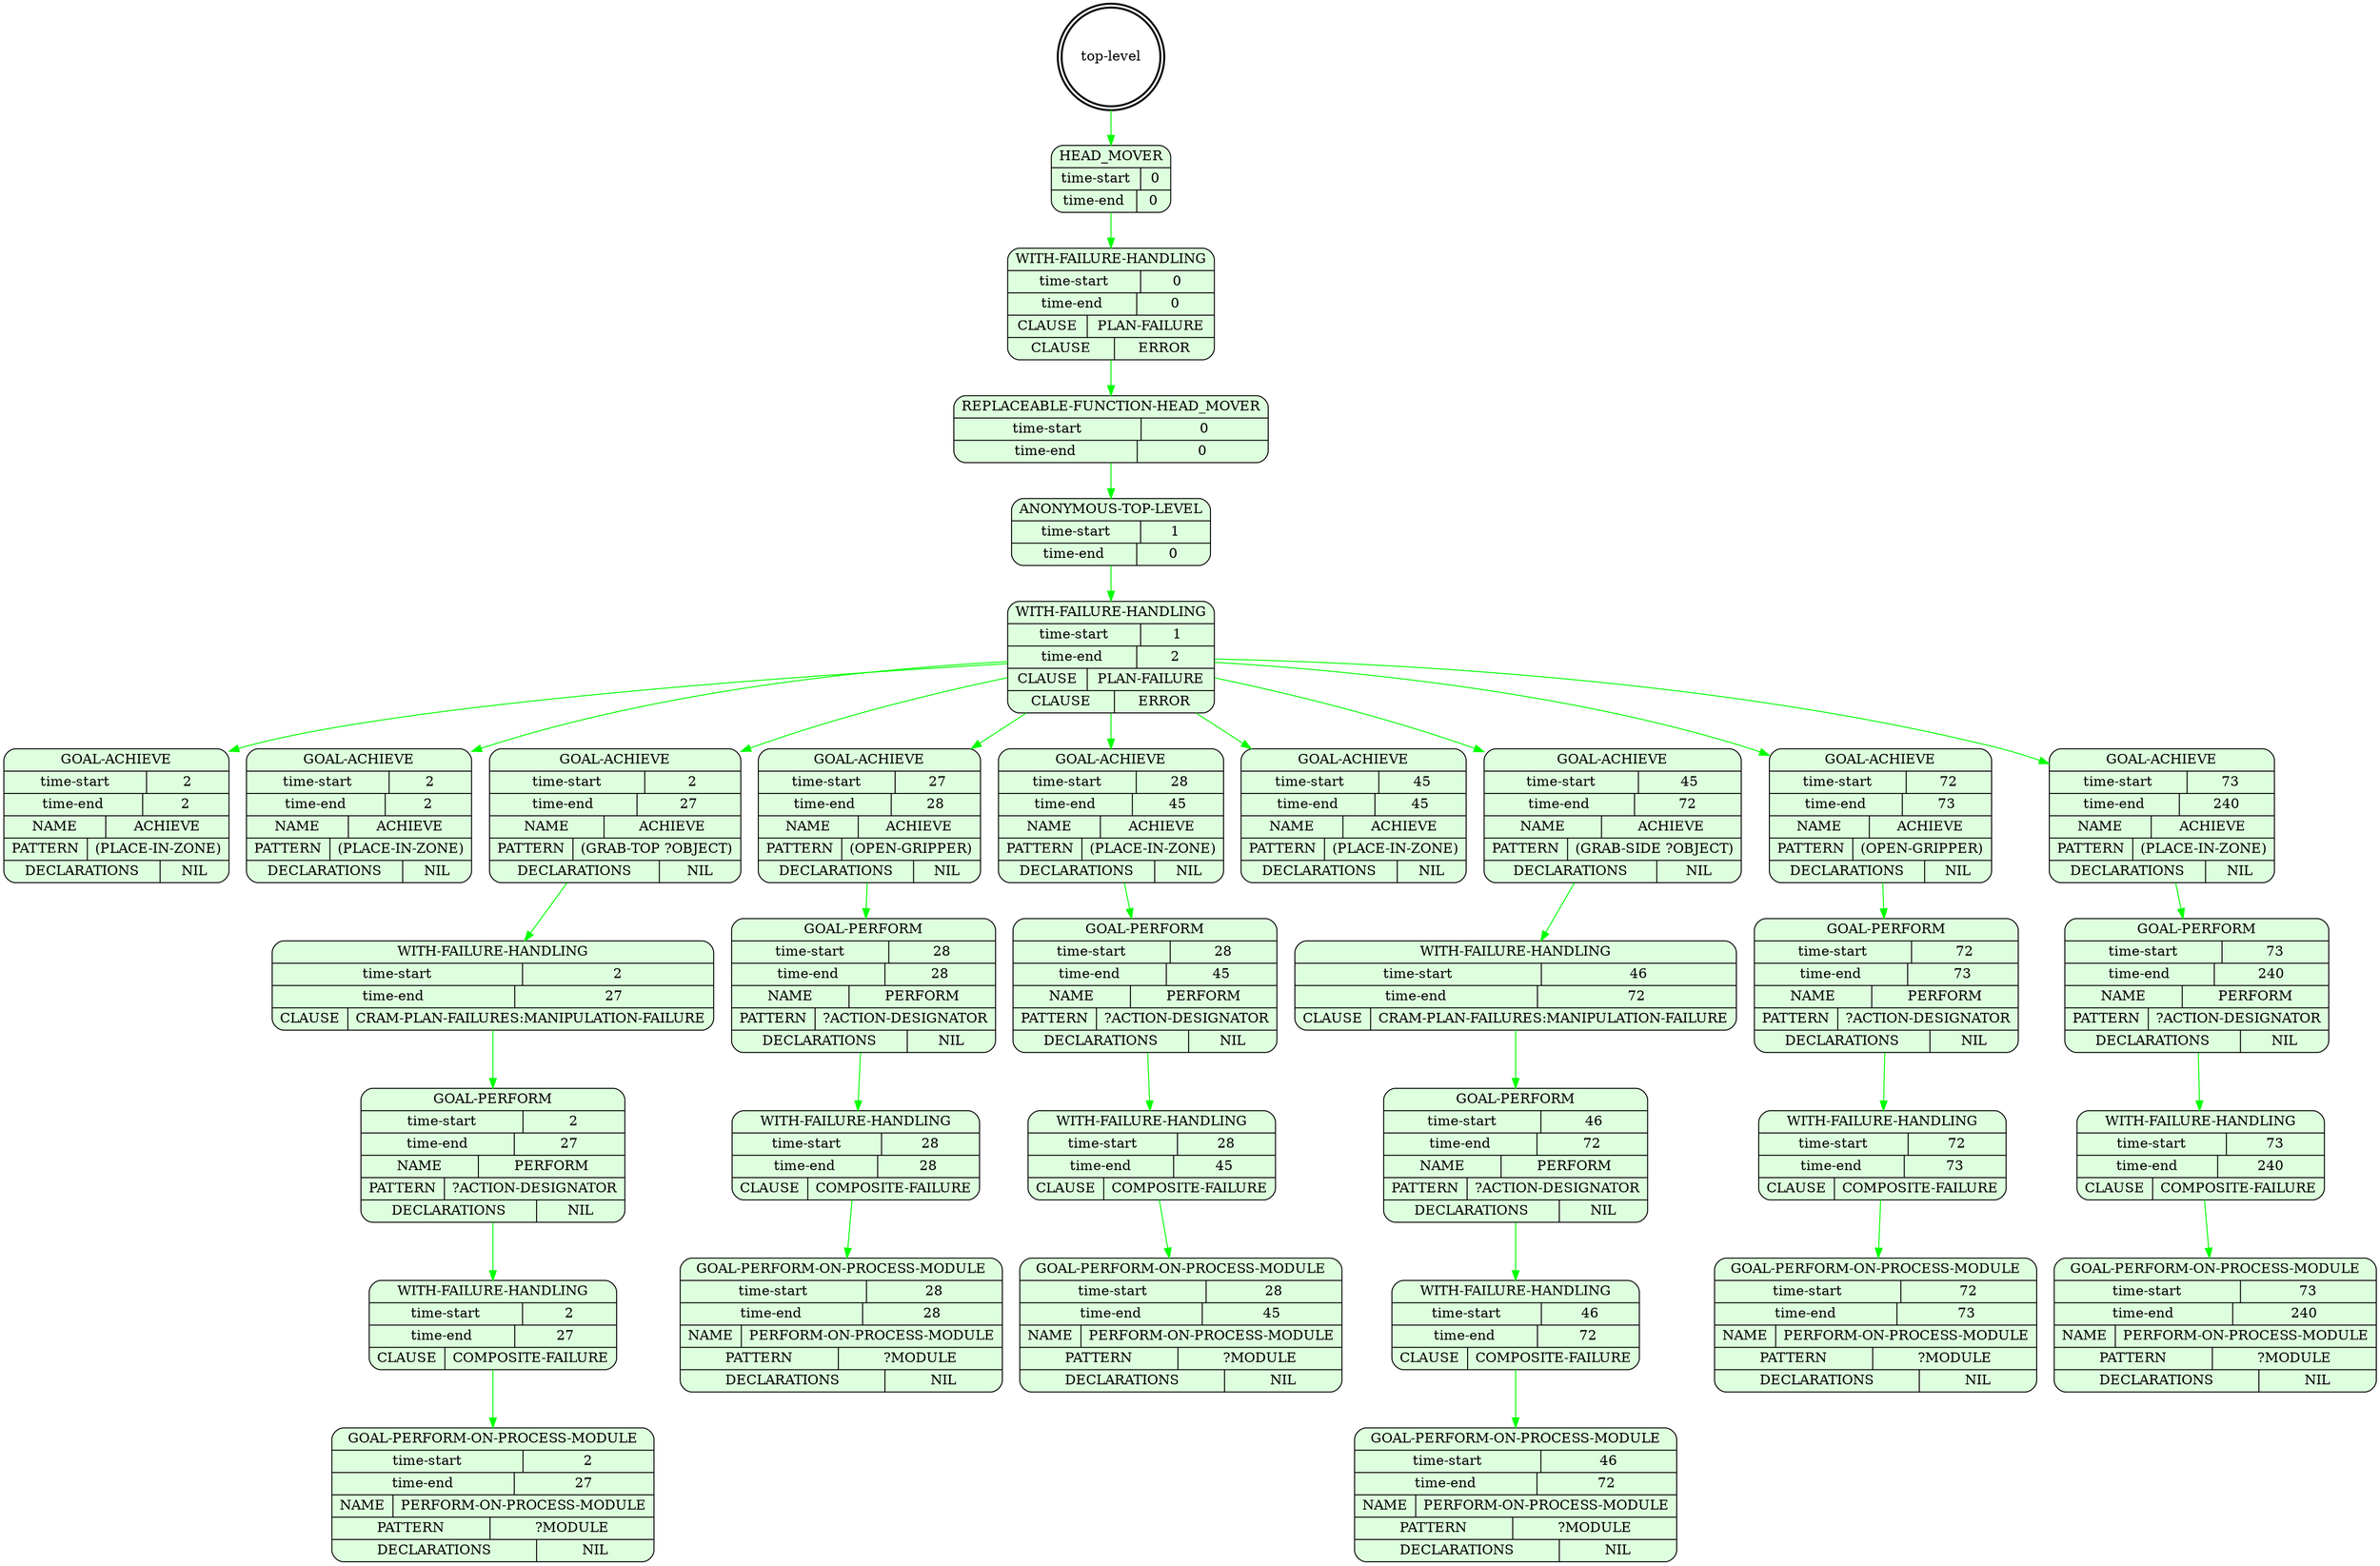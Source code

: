 digraph plangraph_9SmggH7CAZSLCweo {
  node_3WaSgEdDyQUcptvV [shape=doublecircle, style=bold, label="top-level"];

  node_MlpDkz5Dmwhx2Lxi [shape=Mrecord, style=filled, fillcolor="#ddffdd", label="{HEAD_MOVER|{time-start | 0}|{time-end | 0}}"];
  edge [color="green", label=""];
  node_3WaSgEdDyQUcptvV -> node_MlpDkz5Dmwhx2Lxi;

  node_9bw29bvv9FcM0GBr [shape=Mrecord, style=filled, fillcolor="#ddffdd", label="{WITH-FAILURE-HANDLING|{time-start | 0}|{time-end | 0}|{CLAUSE | PLAN-FAILURE}|{CLAUSE | ERROR}}"];
  edge [color="green", label=""];
  node_MlpDkz5Dmwhx2Lxi -> node_9bw29bvv9FcM0GBr;

  node_tr3b5Z09BVnEp6Fq [shape=Mrecord, style=filled, fillcolor="#ddffdd", label="{REPLACEABLE-FUNCTION-HEAD_MOVER|{time-start | 0}|{time-end | 0}}"];
  edge [color="green", label=""];
  node_9bw29bvv9FcM0GBr -> node_tr3b5Z09BVnEp6Fq;

  node_dtIVJSJ02TDzYYBO [shape=Mrecord, style=filled, fillcolor="#ddffdd", label="{ANONYMOUS-TOP-LEVEL|{time-start | 1}|{time-end | 0}}"];
  edge [color="green", label=""];
  node_tr3b5Z09BVnEp6Fq -> node_dtIVJSJ02TDzYYBO;

  node_bXCbU3thNbvPtwn5 [shape=Mrecord, style=filled, fillcolor="#ddffdd", label="{WITH-FAILURE-HANDLING|{time-start | 1}|{time-end | 2}|{CLAUSE | PLAN-FAILURE}|{CLAUSE | ERROR}}"];
  edge [color="green", label=""];
  node_dtIVJSJ02TDzYYBO -> node_bXCbU3thNbvPtwn5;

  node_aKRMrV7fR2YCxQ1I [shape=Mrecord, style=filled, fillcolor="#ddffdd", label="{GOAL-ACHIEVE|{time-start | 2}|{time-end | 2}|{NAME | ACHIEVE}|{PATTERN | (PLACE-IN-ZONE)}|{DECLARATIONS | NIL}}"];
  edge [color="green", label=""];
  node_bXCbU3thNbvPtwn5 -> node_aKRMrV7fR2YCxQ1I;

  node_4BQkAAecRA5be66Z [shape=Mrecord, style=filled, fillcolor="#ddffdd", label="{GOAL-ACHIEVE|{time-start | 2}|{time-end | 2}|{NAME | ACHIEVE}|{PATTERN | (PLACE-IN-ZONE)}|{DECLARATIONS | NIL}}"];
  edge [color="green", label=""];
  node_bXCbU3thNbvPtwn5 -> node_4BQkAAecRA5be66Z;

  node_CnrJPgWxQPFNsqbO [shape=Mrecord, style=filled, fillcolor="#ddffdd", label="{GOAL-ACHIEVE|{time-start | 2}|{time-end | 27}|{NAME | ACHIEVE}|{PATTERN | (GRAB-TOP ?OBJECT)}|{DECLARATIONS | NIL}}"];
  edge [color="green", label=""];
  node_bXCbU3thNbvPtwn5 -> node_CnrJPgWxQPFNsqbO;

  node_NWzaOd9Ywss3NBuo [shape=Mrecord, style=filled, fillcolor="#ddffdd", label="{WITH-FAILURE-HANDLING|{time-start | 2}|{time-end | 27}|{CLAUSE | CRAM-PLAN-FAILURES:MANIPULATION-FAILURE}}"];
  edge [color="green", label=""];
  node_CnrJPgWxQPFNsqbO -> node_NWzaOd9Ywss3NBuo;

  node_Gkd7EZSSciM5Z4aR [shape=Mrecord, style=filled, fillcolor="#ddffdd", label="{GOAL-PERFORM|{time-start | 2}|{time-end | 27}|{NAME | PERFORM}|{PATTERN | ?ACTION-DESIGNATOR}|{DECLARATIONS | NIL}}"];
  edge [color="green", label=""];
  node_NWzaOd9Ywss3NBuo -> node_Gkd7EZSSciM5Z4aR;

  node_8ZudoVmuTLeY7dIg [shape=Mrecord, style=filled, fillcolor="#ddffdd", label="{WITH-FAILURE-HANDLING|{time-start | 2}|{time-end | 27}|{CLAUSE | COMPOSITE-FAILURE}}"];
  edge [color="green", label=""];
  node_Gkd7EZSSciM5Z4aR -> node_8ZudoVmuTLeY7dIg;

  node_0s0N9vRJodn7rXvm [shape=Mrecord, style=filled, fillcolor="#ddffdd", label="{GOAL-PERFORM-ON-PROCESS-MODULE|{time-start | 2}|{time-end | 27}|{NAME | PERFORM-ON-PROCESS-MODULE}|{PATTERN | ?MODULE}|{DECLARATIONS | NIL}}"];
  edge [color="green", label=""];
  node_8ZudoVmuTLeY7dIg -> node_0s0N9vRJodn7rXvm;

  node_jihxnwkzmdtmxm09 [shape=Mrecord, style=filled, fillcolor="#ddffdd", label="{GOAL-ACHIEVE|{time-start | 27}|{time-end | 28}|{NAME | ACHIEVE}|{PATTERN | (OPEN-GRIPPER)}|{DECLARATIONS | NIL}}"];
  edge [color="green", label=""];
  node_bXCbU3thNbvPtwn5 -> node_jihxnwkzmdtmxm09;

  node_grWjPRAebGaVjDEG [shape=Mrecord, style=filled, fillcolor="#ddffdd", label="{GOAL-PERFORM|{time-start | 28}|{time-end | 28}|{NAME | PERFORM}|{PATTERN | ?ACTION-DESIGNATOR}|{DECLARATIONS | NIL}}"];
  edge [color="green", label=""];
  node_jihxnwkzmdtmxm09 -> node_grWjPRAebGaVjDEG;

  node_CA8PHYllvSPr1ZBo [shape=Mrecord, style=filled, fillcolor="#ddffdd", label="{WITH-FAILURE-HANDLING|{time-start | 28}|{time-end | 28}|{CLAUSE | COMPOSITE-FAILURE}}"];
  edge [color="green", label=""];
  node_grWjPRAebGaVjDEG -> node_CA8PHYllvSPr1ZBo;

  node_MuZAKFsfmOX9UegN [shape=Mrecord, style=filled, fillcolor="#ddffdd", label="{GOAL-PERFORM-ON-PROCESS-MODULE|{time-start | 28}|{time-end | 28}|{NAME | PERFORM-ON-PROCESS-MODULE}|{PATTERN | ?MODULE}|{DECLARATIONS | NIL}}"];
  edge [color="green", label=""];
  node_CA8PHYllvSPr1ZBo -> node_MuZAKFsfmOX9UegN;

  node_5hceL1w4wRqV5knz [shape=Mrecord, style=filled, fillcolor="#ddffdd", label="{GOAL-ACHIEVE|{time-start | 28}|{time-end | 45}|{NAME | ACHIEVE}|{PATTERN | (PLACE-IN-ZONE)}|{DECLARATIONS | NIL}}"];
  edge [color="green", label=""];
  node_bXCbU3thNbvPtwn5 -> node_5hceL1w4wRqV5knz;

  node_zpmnpVzf1h5SdXkb [shape=Mrecord, style=filled, fillcolor="#ddffdd", label="{GOAL-PERFORM|{time-start | 28}|{time-end | 45}|{NAME | PERFORM}|{PATTERN | ?ACTION-DESIGNATOR}|{DECLARATIONS | NIL}}"];
  edge [color="green", label=""];
  node_5hceL1w4wRqV5knz -> node_zpmnpVzf1h5SdXkb;

  node_z2XEmXRY10BPQqAq [shape=Mrecord, style=filled, fillcolor="#ddffdd", label="{WITH-FAILURE-HANDLING|{time-start | 28}|{time-end | 45}|{CLAUSE | COMPOSITE-FAILURE}}"];
  edge [color="green", label=""];
  node_zpmnpVzf1h5SdXkb -> node_z2XEmXRY10BPQqAq;

  node_6p2M6fTFFoITItJ6 [shape=Mrecord, style=filled, fillcolor="#ddffdd", label="{GOAL-PERFORM-ON-PROCESS-MODULE|{time-start | 28}|{time-end | 45}|{NAME | PERFORM-ON-PROCESS-MODULE}|{PATTERN | ?MODULE}|{DECLARATIONS | NIL}}"];
  edge [color="green", label=""];
  node_z2XEmXRY10BPQqAq -> node_6p2M6fTFFoITItJ6;

  node_SHFAIQhYdKaToJT3 [shape=Mrecord, style=filled, fillcolor="#ddffdd", label="{GOAL-ACHIEVE|{time-start | 45}|{time-end | 45}|{NAME | ACHIEVE}|{PATTERN | (PLACE-IN-ZONE)}|{DECLARATIONS | NIL}}"];
  edge [color="green", label=""];
  node_bXCbU3thNbvPtwn5 -> node_SHFAIQhYdKaToJT3;

  node_wDtTK8oYDltPSF8Q [shape=Mrecord, style=filled, fillcolor="#ddffdd", label="{GOAL-ACHIEVE|{time-start | 45}|{time-end | 72}|{NAME | ACHIEVE}|{PATTERN | (GRAB-SIDE ?OBJECT)}|{DECLARATIONS | NIL}}"];
  edge [color="green", label=""];
  node_bXCbU3thNbvPtwn5 -> node_wDtTK8oYDltPSF8Q;

  node_knvtodzn2cEh2lT3 [shape=Mrecord, style=filled, fillcolor="#ddffdd", label="{WITH-FAILURE-HANDLING|{time-start | 46}|{time-end | 72}|{CLAUSE | CRAM-PLAN-FAILURES:MANIPULATION-FAILURE}}"];
  edge [color="green", label=""];
  node_wDtTK8oYDltPSF8Q -> node_knvtodzn2cEh2lT3;

  node_kx3M2rsxX1cGDthV [shape=Mrecord, style=filled, fillcolor="#ddffdd", label="{GOAL-PERFORM|{time-start | 46}|{time-end | 72}|{NAME | PERFORM}|{PATTERN | ?ACTION-DESIGNATOR}|{DECLARATIONS | NIL}}"];
  edge [color="green", label=""];
  node_knvtodzn2cEh2lT3 -> node_kx3M2rsxX1cGDthV;

  node_k9mx72qbZu7Ma6jF [shape=Mrecord, style=filled, fillcolor="#ddffdd", label="{WITH-FAILURE-HANDLING|{time-start | 46}|{time-end | 72}|{CLAUSE | COMPOSITE-FAILURE}}"];
  edge [color="green", label=""];
  node_kx3M2rsxX1cGDthV -> node_k9mx72qbZu7Ma6jF;

  node_VD3WyArBybMo0L1d [shape=Mrecord, style=filled, fillcolor="#ddffdd", label="{GOAL-PERFORM-ON-PROCESS-MODULE|{time-start | 46}|{time-end | 72}|{NAME | PERFORM-ON-PROCESS-MODULE}|{PATTERN | ?MODULE}|{DECLARATIONS | NIL}}"];
  edge [color="green", label=""];
  node_k9mx72qbZu7Ma6jF -> node_VD3WyArBybMo0L1d;

  node_Whr5UFLtZFotcteK [shape=Mrecord, style=filled, fillcolor="#ddffdd", label="{GOAL-ACHIEVE|{time-start | 72}|{time-end | 73}|{NAME | ACHIEVE}|{PATTERN | (OPEN-GRIPPER)}|{DECLARATIONS | NIL}}"];
  edge [color="green", label=""];
  node_bXCbU3thNbvPtwn5 -> node_Whr5UFLtZFotcteK;

  node_krLc7UtEH1XsjKUU [shape=Mrecord, style=filled, fillcolor="#ddffdd", label="{GOAL-PERFORM|{time-start | 72}|{time-end | 73}|{NAME | PERFORM}|{PATTERN | ?ACTION-DESIGNATOR}|{DECLARATIONS | NIL}}"];
  edge [color="green", label=""];
  node_Whr5UFLtZFotcteK -> node_krLc7UtEH1XsjKUU;

  node_h0MraCqRXQpl4rxU [shape=Mrecord, style=filled, fillcolor="#ddffdd", label="{WITH-FAILURE-HANDLING|{time-start | 72}|{time-end | 73}|{CLAUSE | COMPOSITE-FAILURE}}"];
  edge [color="green", label=""];
  node_krLc7UtEH1XsjKUU -> node_h0MraCqRXQpl4rxU;

  node_zBz1sjjx5ZgNaL0s [shape=Mrecord, style=filled, fillcolor="#ddffdd", label="{GOAL-PERFORM-ON-PROCESS-MODULE|{time-start | 72}|{time-end | 73}|{NAME | PERFORM-ON-PROCESS-MODULE}|{PATTERN | ?MODULE}|{DECLARATIONS | NIL}}"];
  edge [color="green", label=""];
  node_h0MraCqRXQpl4rxU -> node_zBz1sjjx5ZgNaL0s;

  node_dEx0tER6YZaPDiFH [shape=Mrecord, style=filled, fillcolor="#ddffdd", label="{GOAL-ACHIEVE|{time-start | 73}|{time-end | 240}|{NAME | ACHIEVE}|{PATTERN | (PLACE-IN-ZONE)}|{DECLARATIONS | NIL}}"];
  edge [color="green", label=""];
  node_bXCbU3thNbvPtwn5 -> node_dEx0tER6YZaPDiFH;

  node_j2Of0veI1mWGYZM6 [shape=Mrecord, style=filled, fillcolor="#ddffdd", label="{GOAL-PERFORM|{time-start | 73}|{time-end | 240}|{NAME | PERFORM}|{PATTERN | ?ACTION-DESIGNATOR}|{DECLARATIONS | NIL}}"];
  edge [color="green", label=""];
  node_dEx0tER6YZaPDiFH -> node_j2Of0veI1mWGYZM6;

  node_YDl9UhKTrmK2NiOq [shape=Mrecord, style=filled, fillcolor="#ddffdd", label="{WITH-FAILURE-HANDLING|{time-start | 73}|{time-end | 240}|{CLAUSE | COMPOSITE-FAILURE}}"];
  edge [color="green", label=""];
  node_j2Of0veI1mWGYZM6 -> node_YDl9UhKTrmK2NiOq;

  node_zwZHHzDBKSnxrxjd [shape=Mrecord, style=filled, fillcolor="#ddffdd", label="{GOAL-PERFORM-ON-PROCESS-MODULE|{time-start | 73}|{time-end | 240}|{NAME | PERFORM-ON-PROCESS-MODULE}|{PATTERN | ?MODULE}|{DECLARATIONS | NIL}}"];
  edge [color="green", label=""];
  node_YDl9UhKTrmK2NiOq -> node_zwZHHzDBKSnxrxjd;
}
